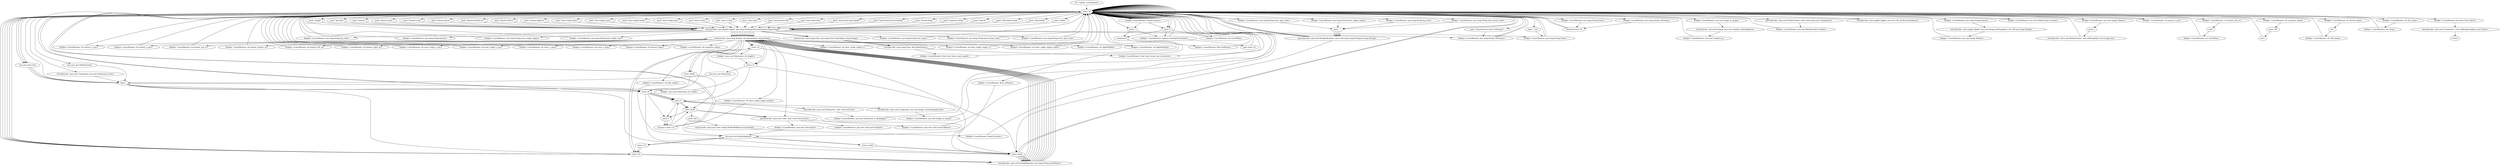 digraph "" {
    "r0 := @this: LaserBeamer"
    "load.r r0"
    "r0 := @this: LaserBeamer"->"load.r r0";
    "load.r r0"->"load.r r0";
    "push \"bg-color\""
    "load.r r0"->"push \"bg-color\"";
    "virtualinvoke <java.applet.Applet: java.lang.String getParameter(java.lang.String)>"
    "push \"bg-color\""->"virtualinvoke <java.applet.Applet: java.lang.String getParameter(java.lang.String)>";
    "fieldput <LaserBeamer: java.lang.String bg_color>"
    "virtualinvoke <java.applet.Applet: java.lang.String getParameter(java.lang.String)>"->"fieldput <LaserBeamer: java.lang.String bg_color>";
    "fieldput <LaserBeamer: java.lang.String bg_color>"->"load.r r0";
    "load.r r0"->"load.r r0";
    "push \"banner\""
    "load.r r0"->"push \"banner\"";
    "push \"banner\""->"virtualinvoke <java.applet.Applet: java.lang.String getParameter(java.lang.String)>";
    "fieldput <LaserBeamer: java.lang.String banner>"
    "virtualinvoke <java.applet.Applet: java.lang.String getParameter(java.lang.String)>"->"fieldput <LaserBeamer: java.lang.String banner>";
    "fieldput <LaserBeamer: java.lang.String banner>"->"load.r r0";
    "load.r r0"->"load.r r0";
    "push \"banner-x-pos\""
    "load.r r0"->"push \"banner-x-pos\"";
    "push \"banner-x-pos\""->"virtualinvoke <java.applet.Applet: java.lang.String getParameter(java.lang.String)>";
    "staticinvoke <java.lang.Integer: int parseInt(java.lang.String)>"
    "virtualinvoke <java.applet.Applet: java.lang.String getParameter(java.lang.String)>"->"staticinvoke <java.lang.Integer: int parseInt(java.lang.String)>";
    "fieldput <LaserBeamer: int banner_x_pos>"
    "staticinvoke <java.lang.Integer: int parseInt(java.lang.String)>"->"fieldput <LaserBeamer: int banner_x_pos>";
    "fieldput <LaserBeamer: int banner_x_pos>"->"load.r r0";
    "load.r r0"->"load.r r0";
    "push \"banner-y-pos\""
    "load.r r0"->"push \"banner-y-pos\"";
    "push \"banner-y-pos\""->"virtualinvoke <java.applet.Applet: java.lang.String getParameter(java.lang.String)>";
    "virtualinvoke <java.applet.Applet: java.lang.String getParameter(java.lang.String)>"->"staticinvoke <java.lang.Integer: int parseInt(java.lang.String)>";
    "fieldput <LaserBeamer: int banner_y_pos>"
    "staticinvoke <java.lang.Integer: int parseInt(java.lang.String)>"->"fieldput <LaserBeamer: int banner_y_pos>";
    "fieldput <LaserBeamer: int banner_y_pos>"->"load.r r0";
    "load.r r0"->"load.r r0";
    "push \"banner-top-os\""
    "load.r r0"->"push \"banner-top-os\"";
    "push \"banner-top-os\""->"virtualinvoke <java.applet.Applet: java.lang.String getParameter(java.lang.String)>";
    "virtualinvoke <java.applet.Applet: java.lang.String getParameter(java.lang.String)>"->"staticinvoke <java.lang.Integer: int parseInt(java.lang.String)>";
    "fieldput <LaserBeamer: int banner_top_os>"
    "staticinvoke <java.lang.Integer: int parseInt(java.lang.String)>"->"fieldput <LaserBeamer: int banner_top_os>";
    "fieldput <LaserBeamer: int banner_top_os>"->"load.r r0";
    "load.r r0"->"load.r r0";
    "push \"banner-bottom-os\""
    "load.r r0"->"push \"banner-bottom-os\"";
    "push \"banner-bottom-os\""->"virtualinvoke <java.applet.Applet: java.lang.String getParameter(java.lang.String)>";
    "virtualinvoke <java.applet.Applet: java.lang.String getParameter(java.lang.String)>"->"staticinvoke <java.lang.Integer: int parseInt(java.lang.String)>";
    "fieldput <LaserBeamer: int banner_bottom_os>"
    "staticinvoke <java.lang.Integer: int parseInt(java.lang.String)>"->"fieldput <LaserBeamer: int banner_bottom_os>";
    "fieldput <LaserBeamer: int banner_bottom_os>"->"load.r r0";
    "load.r r0"->"load.r r0";
    "push \"banner-left-os\""
    "load.r r0"->"push \"banner-left-os\"";
    "push \"banner-left-os\""->"virtualinvoke <java.applet.Applet: java.lang.String getParameter(java.lang.String)>";
    "virtualinvoke <java.applet.Applet: java.lang.String getParameter(java.lang.String)>"->"staticinvoke <java.lang.Integer: int parseInt(java.lang.String)>";
    "fieldput <LaserBeamer: int banner_left_os>"
    "staticinvoke <java.lang.Integer: int parseInt(java.lang.String)>"->"fieldput <LaserBeamer: int banner_left_os>";
    "fieldput <LaserBeamer: int banner_left_os>"->"load.r r0";
    "load.r r0"->"load.r r0";
    "push \"banner-right-os\""
    "load.r r0"->"push \"banner-right-os\"";
    "push \"banner-right-os\""->"virtualinvoke <java.applet.Applet: java.lang.String getParameter(java.lang.String)>";
    "virtualinvoke <java.applet.Applet: java.lang.String getParameter(java.lang.String)>"->"staticinvoke <java.lang.Integer: int parseInt(java.lang.String)>";
    "fieldput <LaserBeamer: int banner_right_os>"
    "staticinvoke <java.lang.Integer: int parseInt(java.lang.String)>"->"fieldput <LaserBeamer: int banner_right_os>";
    "fieldput <LaserBeamer: int banner_right_os>"->"load.r r0";
    "load.r r0"->"load.r r0";
    "push \"laser-origin-x-pos\""
    "load.r r0"->"push \"laser-origin-x-pos\"";
    "push \"laser-origin-x-pos\""->"virtualinvoke <java.applet.Applet: java.lang.String getParameter(java.lang.String)>";
    "virtualinvoke <java.applet.Applet: java.lang.String getParameter(java.lang.String)>"->"staticinvoke <java.lang.Integer: int parseInt(java.lang.String)>";
    "fieldput <LaserBeamer: int laser_origin_x_pos>"
    "staticinvoke <java.lang.Integer: int parseInt(java.lang.String)>"->"fieldput <LaserBeamer: int laser_origin_x_pos>";
    "fieldput <LaserBeamer: int laser_origin_x_pos>"->"load.r r0";
    "load.r r0"->"load.r r0";
    "push \"laser-origin-y-pos\""
    "load.r r0"->"push \"laser-origin-y-pos\"";
    "push \"laser-origin-y-pos\""->"virtualinvoke <java.applet.Applet: java.lang.String getParameter(java.lang.String)>";
    "virtualinvoke <java.applet.Applet: java.lang.String getParameter(java.lang.String)>"->"staticinvoke <java.lang.Integer: int parseInt(java.lang.String)>";
    "fieldput <LaserBeamer: int laser_origin_y_pos>"
    "staticinvoke <java.lang.Integer: int parseInt(java.lang.String)>"->"fieldput <LaserBeamer: int laser_origin_y_pos>";
    "fieldput <LaserBeamer: int laser_origin_y_pos>"->"load.r r0";
    "load.r r0"->"load.r r0";
    "push \"laser-origin-region\""
    "load.r r0"->"push \"laser-origin-region\"";
    "push \"laser-origin-region\""->"virtualinvoke <java.applet.Applet: java.lang.String getParameter(java.lang.String)>";
    "fieldput <LaserBeamer: java.lang.String laser_origin_region>"
    "virtualinvoke <java.applet.Applet: java.lang.String getParameter(java.lang.String)>"->"fieldput <LaserBeamer: java.lang.String laser_origin_region>";
    "fieldput <LaserBeamer: java.lang.String laser_origin_region>"->"load.r r0";
    "load.r r0"->"load.r r0";
    "push \"laser-origin-type\""
    "load.r r0"->"push \"laser-origin-type\"";
    "push \"laser-origin-type\""->"virtualinvoke <java.applet.Applet: java.lang.String getParameter(java.lang.String)>";
    "fieldput <LaserBeamer: java.lang.String laser_origin_type>"
    "virtualinvoke <java.applet.Applet: java.lang.String getParameter(java.lang.String)>"->"fieldput <LaserBeamer: java.lang.String laser_origin_type>";
    "fieldput <LaserBeamer: java.lang.String laser_origin_type>"->"load.r r0";
    "load.r r0"->"load.r r0";
    "push \"laser-x-step\""
    "load.r r0"->"push \"laser-x-step\"";
    "push \"laser-x-step\""->"virtualinvoke <java.applet.Applet: java.lang.String getParameter(java.lang.String)>";
    "virtualinvoke <java.applet.Applet: java.lang.String getParameter(java.lang.String)>"->"staticinvoke <java.lang.Integer: int parseInt(java.lang.String)>";
    "fieldput <LaserBeamer: int laser_x_step>"
    "staticinvoke <java.lang.Integer: int parseInt(java.lang.String)>"->"fieldput <LaserBeamer: int laser_x_step>";
    "fieldput <LaserBeamer: int laser_x_step>"->"load.r r0";
    "load.r r0"->"load.r r0";
    "push \"laser-y-step\""
    "load.r r0"->"push \"laser-y-step\"";
    "push \"laser-y-step\""->"virtualinvoke <java.applet.Applet: java.lang.String getParameter(java.lang.String)>";
    "virtualinvoke <java.applet.Applet: java.lang.String getParameter(java.lang.String)>"->"staticinvoke <java.lang.Integer: int parseInt(java.lang.String)>";
    "fieldput <LaserBeamer: int laser_y_step>"
    "staticinvoke <java.lang.Integer: int parseInt(java.lang.String)>"->"fieldput <LaserBeamer: int laser_y_step>";
    "fieldput <LaserBeamer: int laser_y_step>"->"load.r r0";
    "load.r r0"->"load.r r0";
    "push \"laser-type\""
    "load.r r0"->"push \"laser-type\"";
    "push \"laser-type\""->"virtualinvoke <java.applet.Applet: java.lang.String getParameter(java.lang.String)>";
    "fieldput <LaserBeamer: java.lang.String laser_type>"
    "virtualinvoke <java.applet.Applet: java.lang.String getParameter(java.lang.String)>"->"fieldput <LaserBeamer: java.lang.String laser_type>";
    "fieldput <LaserBeamer: java.lang.String laser_type>"->"load.r r0";
    "load.r r0"->"load.r r0";
    "push \"laser-beam-color\""
    "load.r r0"->"push \"laser-beam-color\"";
    "push \"laser-beam-color\""->"virtualinvoke <java.applet.Applet: java.lang.String getParameter(java.lang.String)>";
    "fieldput <LaserBeamer: java.lang.String laser_beam_color>"
    "virtualinvoke <java.applet.Applet: java.lang.String getParameter(java.lang.String)>"->"fieldput <LaserBeamer: java.lang.String laser_beam_color>";
    "fieldput <LaserBeamer: java.lang.String laser_beam_color>"->"load.r r0";
    "load.r r0"->"load.r r0";
    "push \"laser-spot-color\""
    "load.r r0"->"push \"laser-spot-color\"";
    "push \"laser-spot-color\""->"virtualinvoke <java.applet.Applet: java.lang.String getParameter(java.lang.String)>";
    "fieldput <LaserBeamer: java.lang.String laser_spot_color>"
    "virtualinvoke <java.applet.Applet: java.lang.String getParameter(java.lang.String)>"->"fieldput <LaserBeamer: java.lang.String laser_spot_color>";
    "fieldput <LaserBeamer: java.lang.String laser_spot_color>"->"load.r r0";
    "load.r r0"->"load.r r0";
    "push \"laser-beam-spot-aspekt\""
    "load.r r0"->"push \"laser-beam-spot-aspekt\"";
    "push \"laser-beam-spot-aspekt\""->"virtualinvoke <java.applet.Applet: java.lang.String getParameter(java.lang.String)>";
    "staticinvoke <java.lang.Float: java.lang.Float valueOf(java.lang.String)>"
    "virtualinvoke <java.applet.Applet: java.lang.String getParameter(java.lang.String)>"->"staticinvoke <java.lang.Float: java.lang.Float valueOf(java.lang.String)>";
    "virtualinvoke <java.lang.Float: float floatValue()>"
    "staticinvoke <java.lang.Float: java.lang.Float valueOf(java.lang.String)>"->"virtualinvoke <java.lang.Float: float floatValue()>";
    "fieldput <LaserBeamer: float laser_beam_spot_aspekt>"
    "virtualinvoke <java.lang.Float: float floatValue()>"->"fieldput <LaserBeamer: float laser_beam_spot_aspekt>";
    "fieldput <LaserBeamer: float laser_beam_spot_aspekt>"->"load.r r0";
    "load.r r0"->"load.r r0";
    "push \"laser-beam-hue-increment\""
    "load.r r0"->"push \"laser-beam-hue-increment\"";
    "push \"laser-beam-hue-increment\""->"virtualinvoke <java.applet.Applet: java.lang.String getParameter(java.lang.String)>";
    "virtualinvoke <java.applet.Applet: java.lang.String getParameter(java.lang.String)>"->"staticinvoke <java.lang.Float: java.lang.Float valueOf(java.lang.String)>";
    "staticinvoke <java.lang.Float: java.lang.Float valueOf(java.lang.String)>"->"virtualinvoke <java.lang.Float: float floatValue()>";
    "fieldput <LaserBeamer: float laser_beam_hue_increment>"
    "virtualinvoke <java.lang.Float: float floatValue()>"->"fieldput <LaserBeamer: float laser_beam_hue_increment>";
    "fieldput <LaserBeamer: float laser_beam_hue_increment>"->"load.r r0";
    "load.r r0"->"load.r r0";
    "push \"thread-sleep\""
    "load.r r0"->"push \"thread-sleep\"";
    "push \"thread-sleep\""->"virtualinvoke <java.applet.Applet: java.lang.String getParameter(java.lang.String)>";
    "virtualinvoke <java.applet.Applet: java.lang.String getParameter(java.lang.String)>"->"staticinvoke <java.lang.Integer: int parseInt(java.lang.String)>";
    "fieldput <LaserBeamer: int thread_sleep>"
    "staticinvoke <java.lang.Integer: int parseInt(java.lang.String)>"->"fieldput <LaserBeamer: int thread_sleep>";
    "fieldput <LaserBeamer: int thread_sleep>"->"load.r r0";
    "load.r r0"->"load.r r0";
    "push \"sequence-sleep\""
    "load.r r0"->"push \"sequence-sleep\"";
    "push \"sequence-sleep\""->"virtualinvoke <java.applet.Applet: java.lang.String getParameter(java.lang.String)>";
    "virtualinvoke <java.applet.Applet: java.lang.String getParameter(java.lang.String)>"->"staticinvoke <java.lang.Integer: int parseInt(java.lang.String)>";
    "fieldput <LaserBeamer: int sequence_sleep>"
    "staticinvoke <java.lang.Integer: int parseInt(java.lang.String)>"->"fieldput <LaserBeamer: int sequence_sleep>";
    "fieldput <LaserBeamer: int sequence_sleep>"->"load.r r0";
    "load.r r0"->"load.r r0";
    "push \"link-url\""
    "load.r r0"->"push \"link-url\"";
    "push \"link-url\""->"virtualinvoke <java.applet.Applet: java.lang.String getParameter(java.lang.String)>";
    "fieldput <LaserBeamer: java.lang.String URLName>"
    "virtualinvoke <java.applet.Applet: java.lang.String getParameter(java.lang.String)>"->"fieldput <LaserBeamer: java.lang.String URLName>";
    "fieldput <LaserBeamer: java.lang.String URLName>"->"load.r r0";
    "load.r r0"->"load.r r0";
    "push \"link-target-frame\""
    "load.r r0"->"push \"link-target-frame\"";
    "push \"link-target-frame\""->"virtualinvoke <java.applet.Applet: java.lang.String getParameter(java.lang.String)>";
    "fieldput <LaserBeamer: java.lang.String frame>"
    "virtualinvoke <java.applet.Applet: java.lang.String getParameter(java.lang.String)>"->"fieldput <LaserBeamer: java.lang.String frame>";
    "fieldput <LaserBeamer: java.lang.String frame>"->"load.r r0";
    "fieldget <LaserBeamer: java.lang.String URLName>"
    "load.r r0"->"fieldget <LaserBeamer: java.lang.String URLName>";
    "ifnonnull load.r r0"
    "fieldget <LaserBeamer: java.lang.String URLName>"->"ifnonnull load.r r0";
    "ifnonnull load.r r0"->"load.r r0";
    "push \"http://www.w-4.de/~hellmann/\""
    "load.r r0"->"push \"http://www.w-4.de/~hellmann/\"";
    "push \"http://www.w-4.de/~hellmann/\""->"fieldput <LaserBeamer: java.lang.String URLName>";
    "fieldput <LaserBeamer: java.lang.String URLName>"->"load.r r0";
    "fieldget <LaserBeamer: java.lang.String frame>"
    "load.r r0"->"fieldget <LaserBeamer: java.lang.String frame>";
    "fieldget <LaserBeamer: java.lang.String frame>"->"ifnonnull load.r r0";
    "ifnonnull load.r r0"->"load.r r0";
    "push \"_top\""
    "load.r r0"->"push \"_top\"";
    "push \"_top\""->"fieldput <LaserBeamer: java.lang.String frame>";
    "fieldput <LaserBeamer: java.lang.String frame>"->"load.r r0";
    "load.r r0"->"load.r r0";
    "push \"link-enable\""
    "load.r r0"->"push \"link-enable\"";
    "push \"link-enable\""->"virtualinvoke <java.applet.Applet: java.lang.String getParameter(java.lang.String)>";
    "virtualinvoke <java.applet.Applet: java.lang.String getParameter(java.lang.String)>"->"staticinvoke <java.lang.Integer: int parseInt(java.lang.String)>";
    "fieldput <LaserBeamer: int link_enable>"
    "staticinvoke <java.lang.Integer: int parseInt(java.lang.String)>"->"fieldput <LaserBeamer: int link_enable>";
    "new java.util.StringTokenizer"
    "fieldput <LaserBeamer: int link_enable>"->"new java.util.StringTokenizer";
    "store.r i0"
    "new java.util.StringTokenizer"->"store.r i0";
    "load.r i0"
    "store.r i0"->"load.r i0";
    "load.r i0"->"load.r r0";
    "fieldget <LaserBeamer: java.lang.String laser_origin_region>"
    "load.r r0"->"fieldget <LaserBeamer: java.lang.String laser_origin_region>";
    "push \",\""
    "fieldget <LaserBeamer: java.lang.String laser_origin_region>"->"push \",\"";
    "specialinvoke <java.util.StringTokenizer: void <init>(java.lang.String,java.lang.String)>"
    "push \",\""->"specialinvoke <java.util.StringTokenizer: void <init>(java.lang.String,java.lang.String)>";
    "specialinvoke <java.util.StringTokenizer: void <init>(java.lang.String,java.lang.String)>"->"load.r r0";
    "load.r r0"->"load.r i0";
    "virtualinvoke <java.util.StringTokenizer: java.lang.String nextToken()>"
    "load.r i0"->"virtualinvoke <java.util.StringTokenizer: java.lang.String nextToken()>";
    "virtualinvoke <java.util.StringTokenizer: java.lang.String nextToken()>"->"staticinvoke <java.lang.Integer: int parseInt(java.lang.String)>";
    "fieldput <LaserBeamer: int laser_origin_region_x>"
    "staticinvoke <java.lang.Integer: int parseInt(java.lang.String)>"->"fieldput <LaserBeamer: int laser_origin_region_x>";
    "fieldput <LaserBeamer: int laser_origin_region_x>"->"load.r r0";
    "load.r r0"->"load.r i0";
    "load.r i0"->"virtualinvoke <java.util.StringTokenizer: java.lang.String nextToken()>";
    "virtualinvoke <java.util.StringTokenizer: java.lang.String nextToken()>"->"staticinvoke <java.lang.Integer: int parseInt(java.lang.String)>";
    "fieldput <LaserBeamer: int laser_origin_region_y>"
    "staticinvoke <java.lang.Integer: int parseInt(java.lang.String)>"->"fieldput <LaserBeamer: int laser_origin_region_y>";
    "fieldput <LaserBeamer: int laser_origin_region_y>"->"load.r r0";
    "load.r r0"->"load.r i0";
    "load.r i0"->"virtualinvoke <java.util.StringTokenizer: java.lang.String nextToken()>";
    "virtualinvoke <java.util.StringTokenizer: java.lang.String nextToken()>"->"staticinvoke <java.lang.Integer: int parseInt(java.lang.String)>";
    "fieldput <LaserBeamer: int laser_origin_region_width>"
    "staticinvoke <java.lang.Integer: int parseInt(java.lang.String)>"->"fieldput <LaserBeamer: int laser_origin_region_width>";
    "fieldput <LaserBeamer: int laser_origin_region_width>"->"load.r r0";
    "load.r r0"->"load.r i0";
    "load.r i0"->"virtualinvoke <java.util.StringTokenizer: java.lang.String nextToken()>";
    "virtualinvoke <java.util.StringTokenizer: java.lang.String nextToken()>"->"staticinvoke <java.lang.Integer: int parseInt(java.lang.String)>";
    "fieldput <LaserBeamer: int laser_origin_region_height>"
    "staticinvoke <java.lang.Integer: int parseInt(java.lang.String)>"->"fieldput <LaserBeamer: int laser_origin_region_height>";
    "fieldput <LaserBeamer: int laser_origin_region_height>"->"new java.util.StringTokenizer";
    "new java.util.StringTokenizer"->"store.r i0";
    "store.r i0"->"load.r i0";
    "load.r i0"->"load.r r0";
    "fieldget <LaserBeamer: java.lang.String bg_color>"
    "load.r r0"->"fieldget <LaserBeamer: java.lang.String bg_color>";
    "fieldget <LaserBeamer: java.lang.String bg_color>"->"push \",\"";
    "push \",\""->"specialinvoke <java.util.StringTokenizer: void <init>(java.lang.String,java.lang.String)>";
    "specialinvoke <java.util.StringTokenizer: void <init>(java.lang.String,java.lang.String)>"->"load.r r0";
    "new java.awt.Color"
    "load.r r0"->"new java.awt.Color";
    "dup1.r"
    "new java.awt.Color"->"dup1.r";
    "dup1.r"->"load.r i0";
    "load.r i0"->"virtualinvoke <java.util.StringTokenizer: java.lang.String nextToken()>";
    "virtualinvoke <java.util.StringTokenizer: java.lang.String nextToken()>"->"staticinvoke <java.lang.Integer: int parseInt(java.lang.String)>";
    "staticinvoke <java.lang.Integer: int parseInt(java.lang.String)>"->"load.r i0";
    "load.r i0"->"virtualinvoke <java.util.StringTokenizer: java.lang.String nextToken()>";
    "virtualinvoke <java.util.StringTokenizer: java.lang.String nextToken()>"->"staticinvoke <java.lang.Integer: int parseInt(java.lang.String)>";
    "staticinvoke <java.lang.Integer: int parseInt(java.lang.String)>"->"load.r i0";
    "load.r i0"->"virtualinvoke <java.util.StringTokenizer: java.lang.String nextToken()>";
    "virtualinvoke <java.util.StringTokenizer: java.lang.String nextToken()>"->"staticinvoke <java.lang.Integer: int parseInt(java.lang.String)>";
    "specialinvoke <java.awt.Color: void <init>(int,int,int)>"
    "staticinvoke <java.lang.Integer: int parseInt(java.lang.String)>"->"specialinvoke <java.awt.Color: void <init>(int,int,int)>";
    "fieldput <LaserBeamer: java.awt.Color bgCol>"
    "specialinvoke <java.awt.Color: void <init>(int,int,int)>"->"fieldput <LaserBeamer: java.awt.Color bgCol>";
    "fieldput <LaserBeamer: java.awt.Color bgCol>"->"new java.util.StringTokenizer";
    "store.r $r46"
    "new java.util.StringTokenizer"->"store.r $r46";
    "load.r $r46"
    "store.r $r46"->"load.r $r46";
    "load.r $r46"->"load.r r0";
    "fieldget <LaserBeamer: java.lang.String laser_beam_color>"
    "load.r r0"->"fieldget <LaserBeamer: java.lang.String laser_beam_color>";
    "fieldget <LaserBeamer: java.lang.String laser_beam_color>"->"push \",\"";
    "push \",\""->"specialinvoke <java.util.StringTokenizer: void <init>(java.lang.String,java.lang.String)>";
    "specialinvoke <java.util.StringTokenizer: void <init>(java.lang.String,java.lang.String)>"->"load.r r0";
    "load.r r0"->"new java.awt.Color";
    "new java.awt.Color"->"dup1.r";
    "dup1.r"->"load.r $r46";
    "load.r $r46"->"virtualinvoke <java.util.StringTokenizer: java.lang.String nextToken()>";
    "virtualinvoke <java.util.StringTokenizer: java.lang.String nextToken()>"->"staticinvoke <java.lang.Integer: int parseInt(java.lang.String)>";
    "store.i i0"
    "staticinvoke <java.lang.Integer: int parseInt(java.lang.String)>"->"store.i i0";
    "load.i i0"
    "store.i i0"->"load.i i0";
    "load.i i0"->"load.r $r46";
    "load.r $r46"->"virtualinvoke <java.util.StringTokenizer: java.lang.String nextToken()>";
    "virtualinvoke <java.util.StringTokenizer: java.lang.String nextToken()>"->"staticinvoke <java.lang.Integer: int parseInt(java.lang.String)>";
    "store.i i1"
    "staticinvoke <java.lang.Integer: int parseInt(java.lang.String)>"->"store.i i1";
    "load.i i1"
    "store.i i1"->"load.i i1";
    "load.i i1"->"load.r $r46";
    "load.r $r46"->"virtualinvoke <java.util.StringTokenizer: java.lang.String nextToken()>";
    "virtualinvoke <java.util.StringTokenizer: java.lang.String nextToken()>"->"staticinvoke <java.lang.Integer: int parseInt(java.lang.String)>";
    "store.i $r46"
    "staticinvoke <java.lang.Integer: int parseInt(java.lang.String)>"->"store.i $r46";
    "load.i $r46"
    "store.i $r46"->"load.i $r46";
    "load.i $r46"->"specialinvoke <java.awt.Color: void <init>(int,int,int)>";
    "fieldput <LaserBeamer: java.awt.Color laserColBeam>"
    "specialinvoke <java.awt.Color: void <init>(int,int,int)>"->"fieldput <LaserBeamer: java.awt.Color laserColBeam>";
    "fieldput <LaserBeamer: java.awt.Color laserColBeam>"->"load.r r0";
    "load.r r0"->"load.i i0";
    "load.i i0"->"load.i i1";
    "load.i i1"->"load.i $r46";
    "push null"
    "load.i $r46"->"push null";
    "staticinvoke <java.awt.Color: float[] RGBtoHSB(int,int,int,float[])>"
    "push null"->"staticinvoke <java.awt.Color: float[] RGBtoHSB(int,int,int,float[])>";
    "fieldput <LaserBeamer: float[] hsbvals>"
    "staticinvoke <java.awt.Color: float[] RGBtoHSB(int,int,int,float[])>"->"fieldput <LaserBeamer: float[] hsbvals>";
    "fieldput <LaserBeamer: float[] hsbvals>"->"load.r r0";
    "load.r r0"->"load.r r0";
    "fieldget <LaserBeamer: float[] hsbvals>"
    "load.r r0"->"fieldget <LaserBeamer: float[] hsbvals>";
    "push 0"
    "fieldget <LaserBeamer: float[] hsbvals>"->"push 0";
    "arrayread.f"
    "push 0"->"arrayread.f";
    "fieldput <LaserBeamer: float hueBeam>"
    "arrayread.f"->"fieldput <LaserBeamer: float hueBeam>";
    "fieldput <LaserBeamer: float hueBeam>"->"load.r r0";
    "load.r r0"->"load.r r0";
    "load.r r0"->"fieldget <LaserBeamer: float[] hsbvals>";
    "push 1"
    "fieldget <LaserBeamer: float[] hsbvals>"->"push 1";
    "push 1"->"arrayread.f";
    "fieldput <LaserBeamer: float satBeam>"
    "arrayread.f"->"fieldput <LaserBeamer: float satBeam>";
    "fieldput <LaserBeamer: float satBeam>"->"new java.util.StringTokenizer";
    "new java.util.StringTokenizer"->"store.r $r46";
    "store.r $r46"->"load.r $r46";
    "load.r $r46"->"load.r r0";
    "fieldget <LaserBeamer: java.lang.String laser_spot_color>"
    "load.r r0"->"fieldget <LaserBeamer: java.lang.String laser_spot_color>";
    "fieldget <LaserBeamer: java.lang.String laser_spot_color>"->"push \",\"";
    "push \",\""->"specialinvoke <java.util.StringTokenizer: void <init>(java.lang.String,java.lang.String)>";
    "specialinvoke <java.util.StringTokenizer: void <init>(java.lang.String,java.lang.String)>"->"load.r $r46";
    "load.r $r46"->"virtualinvoke <java.util.StringTokenizer: java.lang.String nextToken()>";
    "virtualinvoke <java.util.StringTokenizer: java.lang.String nextToken()>"->"staticinvoke <java.lang.Integer: int parseInt(java.lang.String)>";
    "staticinvoke <java.lang.Integer: int parseInt(java.lang.String)>"->"store.i i0";
    "store.i i0"->"load.r $r46";
    "load.r $r46"->"virtualinvoke <java.util.StringTokenizer: java.lang.String nextToken()>";
    "virtualinvoke <java.util.StringTokenizer: java.lang.String nextToken()>"->"staticinvoke <java.lang.Integer: int parseInt(java.lang.String)>";
    "staticinvoke <java.lang.Integer: int parseInt(java.lang.String)>"->"store.i i1";
    "store.i i1"->"load.r $r46";
    "load.r $r46"->"virtualinvoke <java.util.StringTokenizer: java.lang.String nextToken()>";
    "virtualinvoke <java.util.StringTokenizer: java.lang.String nextToken()>"->"staticinvoke <java.lang.Integer: int parseInt(java.lang.String)>";
    "staticinvoke <java.lang.Integer: int parseInt(java.lang.String)>"->"store.i $r46";
    "store.i $r46"->"load.i i0";
    "push -1"
    "load.i i0"->"push -1";
    "ifcmpne.i load.r r0"
    "push -1"->"ifcmpne.i load.r r0";
    "ifcmpne.i load.r r0"->"load.i i1";
    "load.i i1"->"push -1";
    "push -1"->"ifcmpne.i load.r r0";
    "ifcmpne.i load.r r0"->"load.i $r46";
    "load.i $r46"->"push -1";
    "push -1"->"ifcmpne.i load.r r0";
    "ifcmpne.i load.r r0"->"load.r r0";
    "load.r r0"->"push 1";
    "fieldput <LaserBeamer: boolean laserSpotColorAuto>"
    "push 1"->"fieldput <LaserBeamer: boolean laserSpotColorAuto>";
    "goto load.r r0"
    "fieldput <LaserBeamer: boolean laserSpotColorAuto>"->"goto load.r r0";
    "goto load.r r0"->"load.r r0";
    "load.r r0"->"load.r r0";
    "virtualinvoke <java.awt.Component: java.awt.Dimension size()>"
    "load.r r0"->"virtualinvoke <java.awt.Component: java.awt.Dimension size()>";
    "virtualinvoke <java.awt.Component: java.awt.Dimension size()>"->"dup1.r";
    "fieldget <java.awt.Dimension: int width>"
    "dup1.r"->"fieldget <java.awt.Dimension: int width>";
    "fieldget <java.awt.Dimension: int width>"->"store.i i0";
    "fieldget <java.awt.Dimension: int height>"
    "store.i i0"->"fieldget <java.awt.Dimension: int height>";
    "fieldget <java.awt.Dimension: int height>"->"store.i i1";
    "new java.awt.Dimension"
    "store.i i1"->"new java.awt.Dimension";
    "new java.awt.Dimension"->"dup1.r";
    "dup1.r"->"load.i i0";
    "load.i i0"->"load.i i1";
    "specialinvoke <java.awt.Dimension: void <init>(int,int)>"
    "load.i i1"->"specialinvoke <java.awt.Dimension: void <init>(int,int)>";
    "fieldput <LaserBeamer: java.awt.Dimension m_dimImage>"
    "specialinvoke <java.awt.Dimension: void <init>(int,int)>"->"fieldput <LaserBeamer: java.awt.Dimension m_dimImage>";
    "fieldput <LaserBeamer: java.awt.Dimension m_dimImage>"->"load.r r0";
    "load.r r0"->"load.r r0";
    "load.r r0"->"load.i i0";
    "load.i i0"->"load.i i1";
    "virtualinvoke <java.awt.Component: java.awt.Image createImage(int,int)>"
    "load.i i1"->"virtualinvoke <java.awt.Component: java.awt.Image createImage(int,int)>";
    "fieldput <LaserBeamer: java.awt.Image m_image>"
    "virtualinvoke <java.awt.Component: java.awt.Image createImage(int,int)>"->"fieldput <LaserBeamer: java.awt.Image m_image>";
    "fieldput <LaserBeamer: java.awt.Image m_image>"->"load.r r0";
    "load.r r0"->"load.r r0";
    "fieldget <LaserBeamer: java.awt.Image m_image>"
    "load.r r0"->"fieldget <LaserBeamer: java.awt.Image m_image>";
    "virtualinvoke <java.awt.Image: java.awt.Graphics getGraphics()>"
    "fieldget <LaserBeamer: java.awt.Image m_image>"->"virtualinvoke <java.awt.Image: java.awt.Graphics getGraphics()>";
    "fieldput <LaserBeamer: java.awt.Graphics g>"
    "virtualinvoke <java.awt.Image: java.awt.Graphics getGraphics()>"->"fieldput <LaserBeamer: java.awt.Graphics g>";
    "fieldput <LaserBeamer: java.awt.Graphics g>"->"load.r r0";
    "new java.awt.MediaTracker"
    "load.r r0"->"new java.awt.MediaTracker";
    "new java.awt.MediaTracker"->"dup1.r";
    "dup1.r"->"load.r r0";
    "specialinvoke <java.awt.MediaTracker: void <init>(java.awt.Component)>"
    "load.r r0"->"specialinvoke <java.awt.MediaTracker: void <init>(java.awt.Component)>";
    "fieldput <LaserBeamer: java.awt.MediaTracker tracker>"
    "specialinvoke <java.awt.MediaTracker: void <init>(java.awt.Component)>"->"fieldput <LaserBeamer: java.awt.MediaTracker tracker>";
    "fieldput <LaserBeamer: java.awt.MediaTracker tracker>"->"load.r r0";
    "load.r r0"->"load.r r0";
    "load.r r0"->"load.r r0";
    "virtualinvoke <java.applet.Applet: java.net.URL getDocumentBase()>"
    "load.r r0"->"virtualinvoke <java.applet.Applet: java.net.URL getDocumentBase()>";
    "virtualinvoke <java.applet.Applet: java.net.URL getDocumentBase()>"->"load.r r0";
    "fieldget <LaserBeamer: java.lang.String banner>"
    "load.r r0"->"fieldget <LaserBeamer: java.lang.String banner>";
    "virtualinvoke <java.applet.Applet: java.awt.Image getImage(java.net.URL,java.lang.String)>"
    "fieldget <LaserBeamer: java.lang.String banner>"->"virtualinvoke <java.applet.Applet: java.awt.Image getImage(java.net.URL,java.lang.String)>";
    "fieldput <LaserBeamer: java.awt.Image Banner>"
    "virtualinvoke <java.applet.Applet: java.awt.Image getImage(java.net.URL,java.lang.String)>"->"fieldput <LaserBeamer: java.awt.Image Banner>";
    "fieldput <LaserBeamer: java.awt.Image Banner>"->"load.r r0";
    "fieldget <LaserBeamer: java.awt.MediaTracker tracker>"
    "load.r r0"->"fieldget <LaserBeamer: java.awt.MediaTracker tracker>";
    "fieldget <LaserBeamer: java.awt.MediaTracker tracker>"->"load.r r0";
    "fieldget <LaserBeamer: java.awt.Image Banner>"
    "load.r r0"->"fieldget <LaserBeamer: java.awt.Image Banner>";
    "push 2"
    "fieldget <LaserBeamer: java.awt.Image Banner>"->"push 2";
    "virtualinvoke <java.awt.MediaTracker: void addImage(java.awt.Image,int)>"
    "push 2"->"virtualinvoke <java.awt.MediaTracker: void addImage(java.awt.Image,int)>";
    "virtualinvoke <java.awt.MediaTracker: void addImage(java.awt.Image,int)>"->"load.r r0";
    "load.r r0"->"load.r r0";
    "push \"width\""
    "load.r r0"->"push \"width\"";
    "push \"width\""->"virtualinvoke <java.applet.Applet: java.lang.String getParameter(java.lang.String)>";
    "virtualinvoke <java.applet.Applet: java.lang.String getParameter(java.lang.String)>"->"staticinvoke <java.lang.Integer: int parseInt(java.lang.String)>";
    "fieldput <LaserBeamer: int AppletWidth>"
    "staticinvoke <java.lang.Integer: int parseInt(java.lang.String)>"->"fieldput <LaserBeamer: int AppletWidth>";
    "fieldput <LaserBeamer: int AppletWidth>"->"load.r r0";
    "load.r r0"->"load.r r0";
    "push \"height\""
    "load.r r0"->"push \"height\"";
    "push \"height\""->"virtualinvoke <java.applet.Applet: java.lang.String getParameter(java.lang.String)>";
    "virtualinvoke <java.applet.Applet: java.lang.String getParameter(java.lang.String)>"->"staticinvoke <java.lang.Integer: int parseInt(java.lang.String)>";
    "fieldput <LaserBeamer: int AppletHeight>"
    "staticinvoke <java.lang.Integer: int parseInt(java.lang.String)>"->"fieldput <LaserBeamer: int AppletHeight>";
    "fieldput <LaserBeamer: int AppletHeight>"->"load.r r0";
    "load.r r0"->"load.r r0";
    "fieldget <LaserBeamer: int banner_x_pos>"
    "load.r r0"->"fieldget <LaserBeamer: int banner_x_pos>";
    "fieldget <LaserBeamer: int banner_x_pos>"->"load.r r0";
    "fieldget <LaserBeamer: int banner_left_os>"
    "load.r r0"->"fieldget <LaserBeamer: int banner_left_os>";
    "add.i"
    "fieldget <LaserBeamer: int banner_left_os>"->"add.i";
    "fieldput <LaserBeamer: int LaserXPos>"
    "add.i"->"fieldput <LaserBeamer: int LaserXPos>";
    "fieldput <LaserBeamer: int LaserXPos>"->"load.r r0";
    "load.r r0"->"push 0";
    "fieldput <LaserBeamer: int LaserXWay>"
    "push 0"->"fieldput <LaserBeamer: int LaserXWay>";
    "fieldput <LaserBeamer: int LaserXWay>"->"load.r r0";
    "load.r r0"->"load.r r0";
    "fieldget <LaserBeamer: int sequence_sleep>"
    "load.r r0"->"fieldget <LaserBeamer: int sequence_sleep>";
    "push 100"
    "fieldget <LaserBeamer: int sequence_sleep>"->"push 100";
    "mul.i"
    "push 100"->"mul.i";
    "mul.i"->"load.r r0";
    "fieldget <LaserBeamer: int thread_sleep>"
    "load.r r0"->"fieldget <LaserBeamer: int thread_sleep>";
    "div.i"
    "fieldget <LaserBeamer: int thread_sleep>"->"div.i";
    "fieldput <LaserBeamer: int idle_loops>"
    "div.i"->"fieldput <LaserBeamer: int idle_loops>";
    "fieldput <LaserBeamer: int idle_loops>"->"load.r r0";
    "load.r r0"->"load.r r0";
    "fieldget <LaserBeamer: int idle_loops>"
    "load.r r0"->"fieldget <LaserBeamer: int idle_loops>";
    "fieldput <LaserBeamer: int sleep>"
    "fieldget <LaserBeamer: int idle_loops>"->"fieldput <LaserBeamer: int sleep>";
    "fieldput <LaserBeamer: int sleep>"->"load.r r0";
    "load.r r0"->"load.r r0";
    "fieldget <LaserBeamer: java.awt.Color bgCol>"
    "load.r r0"->"fieldget <LaserBeamer: java.awt.Color bgCol>";
    "virtualinvoke <java.awt.Component: void setBackground(java.awt.Color)>"
    "fieldget <LaserBeamer: java.awt.Color bgCol>"->"virtualinvoke <java.awt.Component: void setBackground(java.awt.Color)>";
    "return"
    "virtualinvoke <java.awt.Component: void setBackground(java.awt.Color)>"->"return";
    "ifcmpne.i load.r r0"->"load.r r0";
    "load.r r0"->"push 0";
    "push 0"->"fieldput <LaserBeamer: boolean laserSpotColorAuto>";
    "fieldput <LaserBeamer: boolean laserSpotColorAuto>"->"load.r r0";
    "load.r r0"->"new java.awt.Color";
    "new java.awt.Color"->"dup1.r";
    "dup1.r"->"load.i i0";
    "load.i i0"->"load.i i1";
    "load.i i1"->"load.i $r46";
    "load.i $r46"->"specialinvoke <java.awt.Color: void <init>(int,int,int)>";
    "fieldput <LaserBeamer: java.awt.Color laserColSpot>"
    "specialinvoke <java.awt.Color: void <init>(int,int,int)>"->"fieldput <LaserBeamer: java.awt.Color laserColSpot>";
}
